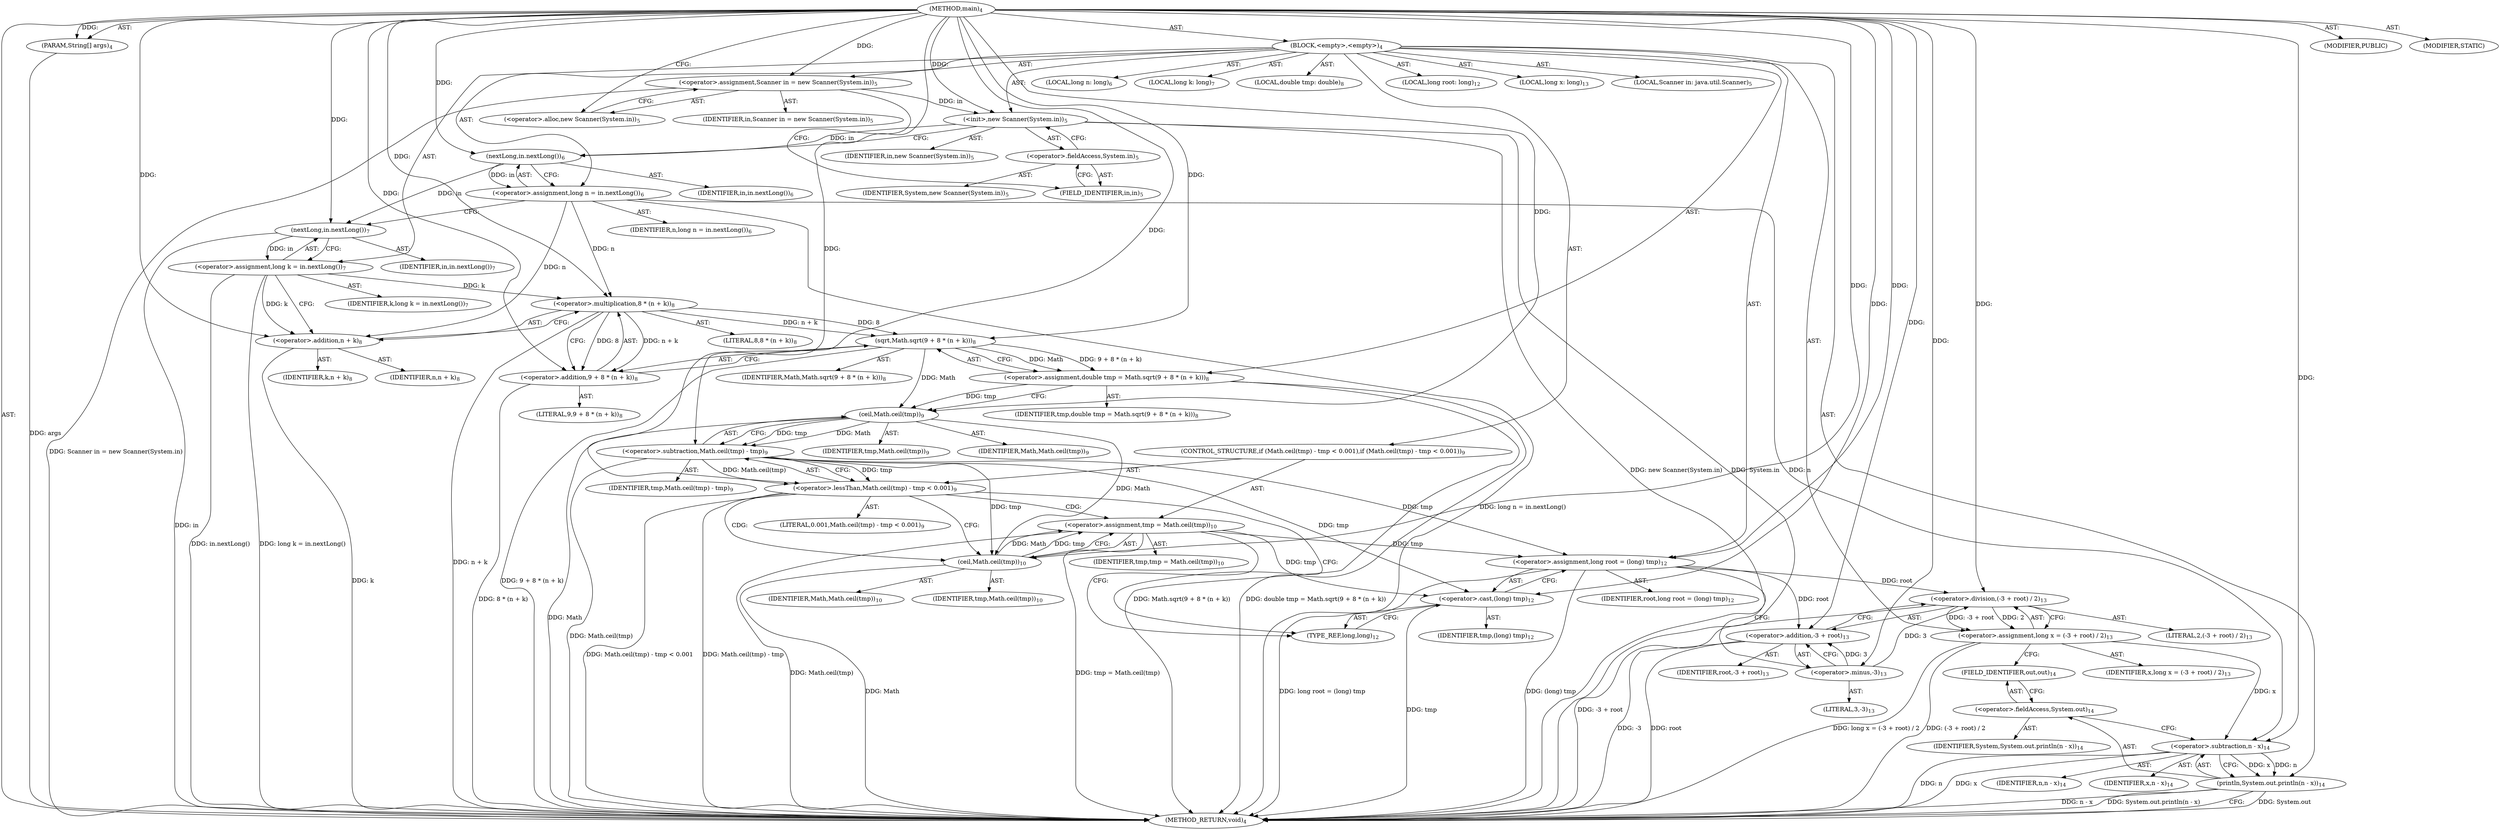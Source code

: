 digraph "main" {  
"19" [label = <(METHOD,main)<SUB>4</SUB>> ]
"20" [label = <(PARAM,String[] args)<SUB>4</SUB>> ]
"21" [label = <(BLOCK,&lt;empty&gt;,&lt;empty&gt;)<SUB>4</SUB>> ]
"4" [label = <(LOCAL,Scanner in: java.util.Scanner)<SUB>5</SUB>> ]
"22" [label = <(&lt;operator&gt;.assignment,Scanner in = new Scanner(System.in))<SUB>5</SUB>> ]
"23" [label = <(IDENTIFIER,in,Scanner in = new Scanner(System.in))<SUB>5</SUB>> ]
"24" [label = <(&lt;operator&gt;.alloc,new Scanner(System.in))<SUB>5</SUB>> ]
"25" [label = <(&lt;init&gt;,new Scanner(System.in))<SUB>5</SUB>> ]
"3" [label = <(IDENTIFIER,in,new Scanner(System.in))<SUB>5</SUB>> ]
"26" [label = <(&lt;operator&gt;.fieldAccess,System.in)<SUB>5</SUB>> ]
"27" [label = <(IDENTIFIER,System,new Scanner(System.in))<SUB>5</SUB>> ]
"28" [label = <(FIELD_IDENTIFIER,in,in)<SUB>5</SUB>> ]
"29" [label = <(LOCAL,long n: long)<SUB>6</SUB>> ]
"30" [label = <(&lt;operator&gt;.assignment,long n = in.nextLong())<SUB>6</SUB>> ]
"31" [label = <(IDENTIFIER,n,long n = in.nextLong())<SUB>6</SUB>> ]
"32" [label = <(nextLong,in.nextLong())<SUB>6</SUB>> ]
"33" [label = <(IDENTIFIER,in,in.nextLong())<SUB>6</SUB>> ]
"34" [label = <(LOCAL,long k: long)<SUB>7</SUB>> ]
"35" [label = <(&lt;operator&gt;.assignment,long k = in.nextLong())<SUB>7</SUB>> ]
"36" [label = <(IDENTIFIER,k,long k = in.nextLong())<SUB>7</SUB>> ]
"37" [label = <(nextLong,in.nextLong())<SUB>7</SUB>> ]
"38" [label = <(IDENTIFIER,in,in.nextLong())<SUB>7</SUB>> ]
"39" [label = <(LOCAL,double tmp: double)<SUB>8</SUB>> ]
"40" [label = <(&lt;operator&gt;.assignment,double tmp = Math.sqrt(9 + 8 * (n + k)))<SUB>8</SUB>> ]
"41" [label = <(IDENTIFIER,tmp,double tmp = Math.sqrt(9 + 8 * (n + k)))<SUB>8</SUB>> ]
"42" [label = <(sqrt,Math.sqrt(9 + 8 * (n + k)))<SUB>8</SUB>> ]
"43" [label = <(IDENTIFIER,Math,Math.sqrt(9 + 8 * (n + k)))<SUB>8</SUB>> ]
"44" [label = <(&lt;operator&gt;.addition,9 + 8 * (n + k))<SUB>8</SUB>> ]
"45" [label = <(LITERAL,9,9 + 8 * (n + k))<SUB>8</SUB>> ]
"46" [label = <(&lt;operator&gt;.multiplication,8 * (n + k))<SUB>8</SUB>> ]
"47" [label = <(LITERAL,8,8 * (n + k))<SUB>8</SUB>> ]
"48" [label = <(&lt;operator&gt;.addition,n + k)<SUB>8</SUB>> ]
"49" [label = <(IDENTIFIER,n,n + k)<SUB>8</SUB>> ]
"50" [label = <(IDENTIFIER,k,n + k)<SUB>8</SUB>> ]
"51" [label = <(CONTROL_STRUCTURE,if (Math.ceil(tmp) - tmp &lt; 0.001),if (Math.ceil(tmp) - tmp &lt; 0.001))<SUB>9</SUB>> ]
"52" [label = <(&lt;operator&gt;.lessThan,Math.ceil(tmp) - tmp &lt; 0.001)<SUB>9</SUB>> ]
"53" [label = <(&lt;operator&gt;.subtraction,Math.ceil(tmp) - tmp)<SUB>9</SUB>> ]
"54" [label = <(ceil,Math.ceil(tmp))<SUB>9</SUB>> ]
"55" [label = <(IDENTIFIER,Math,Math.ceil(tmp))<SUB>9</SUB>> ]
"56" [label = <(IDENTIFIER,tmp,Math.ceil(tmp))<SUB>9</SUB>> ]
"57" [label = <(IDENTIFIER,tmp,Math.ceil(tmp) - tmp)<SUB>9</SUB>> ]
"58" [label = <(LITERAL,0.001,Math.ceil(tmp) - tmp &lt; 0.001)<SUB>9</SUB>> ]
"59" [label = <(&lt;operator&gt;.assignment,tmp = Math.ceil(tmp))<SUB>10</SUB>> ]
"60" [label = <(IDENTIFIER,tmp,tmp = Math.ceil(tmp))<SUB>10</SUB>> ]
"61" [label = <(ceil,Math.ceil(tmp))<SUB>10</SUB>> ]
"62" [label = <(IDENTIFIER,Math,Math.ceil(tmp))<SUB>10</SUB>> ]
"63" [label = <(IDENTIFIER,tmp,Math.ceil(tmp))<SUB>10</SUB>> ]
"64" [label = <(LOCAL,long root: long)<SUB>12</SUB>> ]
"65" [label = <(&lt;operator&gt;.assignment,long root = (long) tmp)<SUB>12</SUB>> ]
"66" [label = <(IDENTIFIER,root,long root = (long) tmp)<SUB>12</SUB>> ]
"67" [label = <(&lt;operator&gt;.cast,(long) tmp)<SUB>12</SUB>> ]
"68" [label = <(TYPE_REF,long,long)<SUB>12</SUB>> ]
"69" [label = <(IDENTIFIER,tmp,(long) tmp)<SUB>12</SUB>> ]
"70" [label = <(LOCAL,long x: long)<SUB>13</SUB>> ]
"71" [label = <(&lt;operator&gt;.assignment,long x = (-3 + root) / 2)<SUB>13</SUB>> ]
"72" [label = <(IDENTIFIER,x,long x = (-3 + root) / 2)<SUB>13</SUB>> ]
"73" [label = <(&lt;operator&gt;.division,(-3 + root) / 2)<SUB>13</SUB>> ]
"74" [label = <(&lt;operator&gt;.addition,-3 + root)<SUB>13</SUB>> ]
"75" [label = <(&lt;operator&gt;.minus,-3)<SUB>13</SUB>> ]
"76" [label = <(LITERAL,3,-3)<SUB>13</SUB>> ]
"77" [label = <(IDENTIFIER,root,-3 + root)<SUB>13</SUB>> ]
"78" [label = <(LITERAL,2,(-3 + root) / 2)<SUB>13</SUB>> ]
"79" [label = <(println,System.out.println(n - x))<SUB>14</SUB>> ]
"80" [label = <(&lt;operator&gt;.fieldAccess,System.out)<SUB>14</SUB>> ]
"81" [label = <(IDENTIFIER,System,System.out.println(n - x))<SUB>14</SUB>> ]
"82" [label = <(FIELD_IDENTIFIER,out,out)<SUB>14</SUB>> ]
"83" [label = <(&lt;operator&gt;.subtraction,n - x)<SUB>14</SUB>> ]
"84" [label = <(IDENTIFIER,n,n - x)<SUB>14</SUB>> ]
"85" [label = <(IDENTIFIER,x,n - x)<SUB>14</SUB>> ]
"86" [label = <(MODIFIER,PUBLIC)> ]
"87" [label = <(MODIFIER,STATIC)> ]
"88" [label = <(METHOD_RETURN,void)<SUB>4</SUB>> ]
  "19" -> "20"  [ label = "AST: "] 
  "19" -> "21"  [ label = "AST: "] 
  "19" -> "86"  [ label = "AST: "] 
  "19" -> "87"  [ label = "AST: "] 
  "19" -> "88"  [ label = "AST: "] 
  "21" -> "4"  [ label = "AST: "] 
  "21" -> "22"  [ label = "AST: "] 
  "21" -> "25"  [ label = "AST: "] 
  "21" -> "29"  [ label = "AST: "] 
  "21" -> "30"  [ label = "AST: "] 
  "21" -> "34"  [ label = "AST: "] 
  "21" -> "35"  [ label = "AST: "] 
  "21" -> "39"  [ label = "AST: "] 
  "21" -> "40"  [ label = "AST: "] 
  "21" -> "51"  [ label = "AST: "] 
  "21" -> "64"  [ label = "AST: "] 
  "21" -> "65"  [ label = "AST: "] 
  "21" -> "70"  [ label = "AST: "] 
  "21" -> "71"  [ label = "AST: "] 
  "21" -> "79"  [ label = "AST: "] 
  "22" -> "23"  [ label = "AST: "] 
  "22" -> "24"  [ label = "AST: "] 
  "25" -> "3"  [ label = "AST: "] 
  "25" -> "26"  [ label = "AST: "] 
  "26" -> "27"  [ label = "AST: "] 
  "26" -> "28"  [ label = "AST: "] 
  "30" -> "31"  [ label = "AST: "] 
  "30" -> "32"  [ label = "AST: "] 
  "32" -> "33"  [ label = "AST: "] 
  "35" -> "36"  [ label = "AST: "] 
  "35" -> "37"  [ label = "AST: "] 
  "37" -> "38"  [ label = "AST: "] 
  "40" -> "41"  [ label = "AST: "] 
  "40" -> "42"  [ label = "AST: "] 
  "42" -> "43"  [ label = "AST: "] 
  "42" -> "44"  [ label = "AST: "] 
  "44" -> "45"  [ label = "AST: "] 
  "44" -> "46"  [ label = "AST: "] 
  "46" -> "47"  [ label = "AST: "] 
  "46" -> "48"  [ label = "AST: "] 
  "48" -> "49"  [ label = "AST: "] 
  "48" -> "50"  [ label = "AST: "] 
  "51" -> "52"  [ label = "AST: "] 
  "51" -> "59"  [ label = "AST: "] 
  "52" -> "53"  [ label = "AST: "] 
  "52" -> "58"  [ label = "AST: "] 
  "53" -> "54"  [ label = "AST: "] 
  "53" -> "57"  [ label = "AST: "] 
  "54" -> "55"  [ label = "AST: "] 
  "54" -> "56"  [ label = "AST: "] 
  "59" -> "60"  [ label = "AST: "] 
  "59" -> "61"  [ label = "AST: "] 
  "61" -> "62"  [ label = "AST: "] 
  "61" -> "63"  [ label = "AST: "] 
  "65" -> "66"  [ label = "AST: "] 
  "65" -> "67"  [ label = "AST: "] 
  "67" -> "68"  [ label = "AST: "] 
  "67" -> "69"  [ label = "AST: "] 
  "71" -> "72"  [ label = "AST: "] 
  "71" -> "73"  [ label = "AST: "] 
  "73" -> "74"  [ label = "AST: "] 
  "73" -> "78"  [ label = "AST: "] 
  "74" -> "75"  [ label = "AST: "] 
  "74" -> "77"  [ label = "AST: "] 
  "75" -> "76"  [ label = "AST: "] 
  "79" -> "80"  [ label = "AST: "] 
  "79" -> "83"  [ label = "AST: "] 
  "80" -> "81"  [ label = "AST: "] 
  "80" -> "82"  [ label = "AST: "] 
  "83" -> "84"  [ label = "AST: "] 
  "83" -> "85"  [ label = "AST: "] 
  "22" -> "28"  [ label = "CFG: "] 
  "25" -> "32"  [ label = "CFG: "] 
  "30" -> "37"  [ label = "CFG: "] 
  "35" -> "48"  [ label = "CFG: "] 
  "40" -> "54"  [ label = "CFG: "] 
  "65" -> "75"  [ label = "CFG: "] 
  "71" -> "82"  [ label = "CFG: "] 
  "79" -> "88"  [ label = "CFG: "] 
  "24" -> "22"  [ label = "CFG: "] 
  "26" -> "25"  [ label = "CFG: "] 
  "32" -> "30"  [ label = "CFG: "] 
  "37" -> "35"  [ label = "CFG: "] 
  "42" -> "40"  [ label = "CFG: "] 
  "52" -> "61"  [ label = "CFG: "] 
  "52" -> "68"  [ label = "CFG: "] 
  "59" -> "68"  [ label = "CFG: "] 
  "67" -> "65"  [ label = "CFG: "] 
  "73" -> "71"  [ label = "CFG: "] 
  "80" -> "83"  [ label = "CFG: "] 
  "83" -> "79"  [ label = "CFG: "] 
  "28" -> "26"  [ label = "CFG: "] 
  "44" -> "42"  [ label = "CFG: "] 
  "53" -> "52"  [ label = "CFG: "] 
  "61" -> "59"  [ label = "CFG: "] 
  "68" -> "67"  [ label = "CFG: "] 
  "74" -> "73"  [ label = "CFG: "] 
  "82" -> "80"  [ label = "CFG: "] 
  "46" -> "44"  [ label = "CFG: "] 
  "54" -> "53"  [ label = "CFG: "] 
  "75" -> "74"  [ label = "CFG: "] 
  "48" -> "46"  [ label = "CFG: "] 
  "19" -> "24"  [ label = "CFG: "] 
  "20" -> "88"  [ label = "DDG: args"] 
  "22" -> "88"  [ label = "DDG: Scanner in = new Scanner(System.in)"] 
  "25" -> "88"  [ label = "DDG: System.in"] 
  "25" -> "88"  [ label = "DDG: new Scanner(System.in)"] 
  "30" -> "88"  [ label = "DDG: long n = in.nextLong()"] 
  "37" -> "88"  [ label = "DDG: in"] 
  "35" -> "88"  [ label = "DDG: in.nextLong()"] 
  "35" -> "88"  [ label = "DDG: long k = in.nextLong()"] 
  "48" -> "88"  [ label = "DDG: k"] 
  "46" -> "88"  [ label = "DDG: n + k"] 
  "44" -> "88"  [ label = "DDG: 8 * (n + k)"] 
  "42" -> "88"  [ label = "DDG: 9 + 8 * (n + k)"] 
  "40" -> "88"  [ label = "DDG: Math.sqrt(9 + 8 * (n + k))"] 
  "40" -> "88"  [ label = "DDG: double tmp = Math.sqrt(9 + 8 * (n + k))"] 
  "54" -> "88"  [ label = "DDG: Math"] 
  "53" -> "88"  [ label = "DDG: Math.ceil(tmp)"] 
  "52" -> "88"  [ label = "DDG: Math.ceil(tmp) - tmp"] 
  "52" -> "88"  [ label = "DDG: Math.ceil(tmp) - tmp &lt; 0.001"] 
  "61" -> "88"  [ label = "DDG: Math"] 
  "59" -> "88"  [ label = "DDG: Math.ceil(tmp)"] 
  "59" -> "88"  [ label = "DDG: tmp = Math.ceil(tmp)"] 
  "67" -> "88"  [ label = "DDG: tmp"] 
  "65" -> "88"  [ label = "DDG: (long) tmp"] 
  "65" -> "88"  [ label = "DDG: long root = (long) tmp"] 
  "74" -> "88"  [ label = "DDG: -3"] 
  "74" -> "88"  [ label = "DDG: root"] 
  "73" -> "88"  [ label = "DDG: -3 + root"] 
  "71" -> "88"  [ label = "DDG: (-3 + root) / 2"] 
  "71" -> "88"  [ label = "DDG: long x = (-3 + root) / 2"] 
  "79" -> "88"  [ label = "DDG: System.out"] 
  "83" -> "88"  [ label = "DDG: n"] 
  "83" -> "88"  [ label = "DDG: x"] 
  "79" -> "88"  [ label = "DDG: n - x"] 
  "79" -> "88"  [ label = "DDG: System.out.println(n - x)"] 
  "19" -> "20"  [ label = "DDG: "] 
  "19" -> "22"  [ label = "DDG: "] 
  "32" -> "30"  [ label = "DDG: in"] 
  "37" -> "35"  [ label = "DDG: in"] 
  "42" -> "40"  [ label = "DDG: Math"] 
  "42" -> "40"  [ label = "DDG: 9 + 8 * (n + k)"] 
  "19" -> "65"  [ label = "DDG: "] 
  "53" -> "65"  [ label = "DDG: tmp"] 
  "59" -> "65"  [ label = "DDG: tmp"] 
  "73" -> "71"  [ label = "DDG: -3 + root"] 
  "73" -> "71"  [ label = "DDG: 2"] 
  "22" -> "25"  [ label = "DDG: in"] 
  "19" -> "25"  [ label = "DDG: "] 
  "61" -> "59"  [ label = "DDG: Math"] 
  "61" -> "59"  [ label = "DDG: tmp"] 
  "83" -> "79"  [ label = "DDG: n"] 
  "83" -> "79"  [ label = "DDG: x"] 
  "25" -> "32"  [ label = "DDG: in"] 
  "19" -> "32"  [ label = "DDG: "] 
  "32" -> "37"  [ label = "DDG: in"] 
  "19" -> "37"  [ label = "DDG: "] 
  "19" -> "42"  [ label = "DDG: "] 
  "46" -> "42"  [ label = "DDG: 8"] 
  "46" -> "42"  [ label = "DDG: n + k"] 
  "53" -> "52"  [ label = "DDG: Math.ceil(tmp)"] 
  "53" -> "52"  [ label = "DDG: tmp"] 
  "19" -> "52"  [ label = "DDG: "] 
  "19" -> "67"  [ label = "DDG: "] 
  "53" -> "67"  [ label = "DDG: tmp"] 
  "59" -> "67"  [ label = "DDG: tmp"] 
  "75" -> "73"  [ label = "DDG: 3"] 
  "65" -> "73"  [ label = "DDG: root"] 
  "19" -> "73"  [ label = "DDG: "] 
  "19" -> "83"  [ label = "DDG: "] 
  "30" -> "83"  [ label = "DDG: n"] 
  "71" -> "83"  [ label = "DDG: x"] 
  "19" -> "44"  [ label = "DDG: "] 
  "46" -> "44"  [ label = "DDG: 8"] 
  "46" -> "44"  [ label = "DDG: n + k"] 
  "54" -> "53"  [ label = "DDG: Math"] 
  "54" -> "53"  [ label = "DDG: tmp"] 
  "19" -> "53"  [ label = "DDG: "] 
  "54" -> "61"  [ label = "DDG: Math"] 
  "19" -> "61"  [ label = "DDG: "] 
  "53" -> "61"  [ label = "DDG: tmp"] 
  "75" -> "74"  [ label = "DDG: 3"] 
  "65" -> "74"  [ label = "DDG: root"] 
  "19" -> "74"  [ label = "DDG: "] 
  "19" -> "46"  [ label = "DDG: "] 
  "30" -> "46"  [ label = "DDG: n"] 
  "35" -> "46"  [ label = "DDG: k"] 
  "42" -> "54"  [ label = "DDG: Math"] 
  "19" -> "54"  [ label = "DDG: "] 
  "40" -> "54"  [ label = "DDG: tmp"] 
  "19" -> "75"  [ label = "DDG: "] 
  "30" -> "48"  [ label = "DDG: n"] 
  "19" -> "48"  [ label = "DDG: "] 
  "35" -> "48"  [ label = "DDG: k"] 
  "52" -> "61"  [ label = "CDG: "] 
  "52" -> "59"  [ label = "CDG: "] 
}
